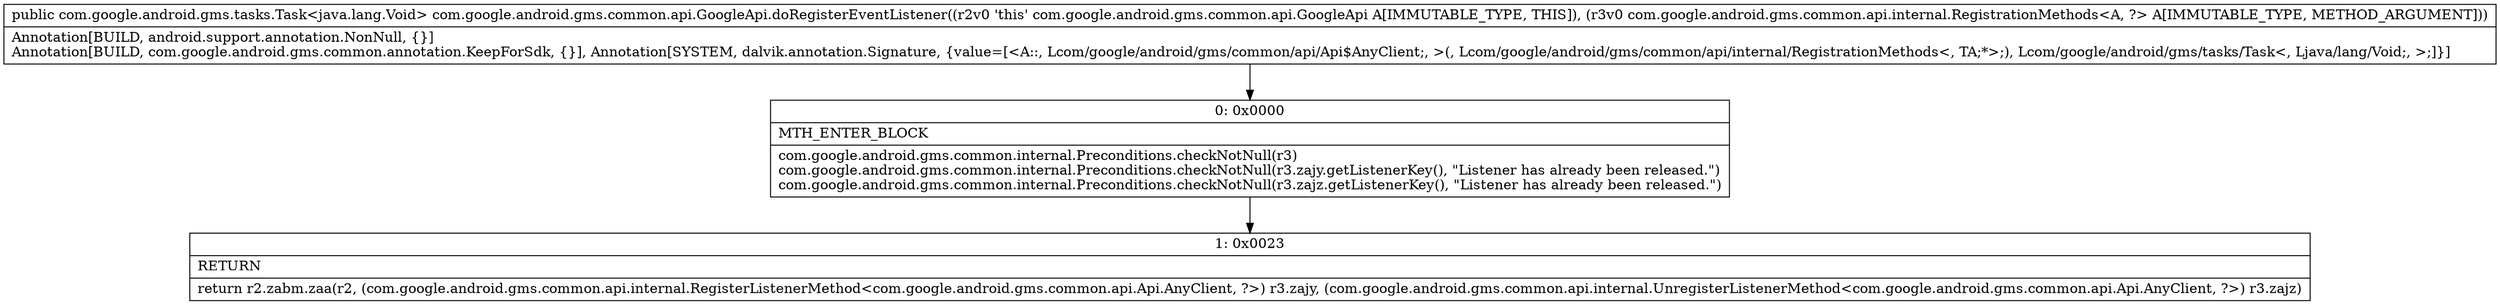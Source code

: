 digraph "CFG forcom.google.android.gms.common.api.GoogleApi.doRegisterEventListener(Lcom\/google\/android\/gms\/common\/api\/internal\/RegistrationMethods;)Lcom\/google\/android\/gms\/tasks\/Task;" {
Node_0 [shape=record,label="{0\:\ 0x0000|MTH_ENTER_BLOCK\l|com.google.android.gms.common.internal.Preconditions.checkNotNull(r3)\lcom.google.android.gms.common.internal.Preconditions.checkNotNull(r3.zajy.getListenerKey(), \"Listener has already been released.\")\lcom.google.android.gms.common.internal.Preconditions.checkNotNull(r3.zajz.getListenerKey(), \"Listener has already been released.\")\l}"];
Node_1 [shape=record,label="{1\:\ 0x0023|RETURN\l|return r2.zabm.zaa(r2, (com.google.android.gms.common.api.internal.RegisterListenerMethod\<com.google.android.gms.common.api.Api.AnyClient, ?\>) r3.zajy, (com.google.android.gms.common.api.internal.UnregisterListenerMethod\<com.google.android.gms.common.api.Api.AnyClient, ?\>) r3.zajz)\l}"];
MethodNode[shape=record,label="{public com.google.android.gms.tasks.Task\<java.lang.Void\> com.google.android.gms.common.api.GoogleApi.doRegisterEventListener((r2v0 'this' com.google.android.gms.common.api.GoogleApi A[IMMUTABLE_TYPE, THIS]), (r3v0 com.google.android.gms.common.api.internal.RegistrationMethods\<A, ?\> A[IMMUTABLE_TYPE, METHOD_ARGUMENT]))  | Annotation[BUILD, android.support.annotation.NonNull, \{\}]\lAnnotation[BUILD, com.google.android.gms.common.annotation.KeepForSdk, \{\}], Annotation[SYSTEM, dalvik.annotation.Signature, \{value=[\<A::, Lcom\/google\/android\/gms\/common\/api\/Api$AnyClient;, \>(, Lcom\/google\/android\/gms\/common\/api\/internal\/RegistrationMethods\<, TA;*\>;), Lcom\/google\/android\/gms\/tasks\/Task\<, Ljava\/lang\/Void;, \>;]\}]\l}"];
MethodNode -> Node_0;
Node_0 -> Node_1;
}

